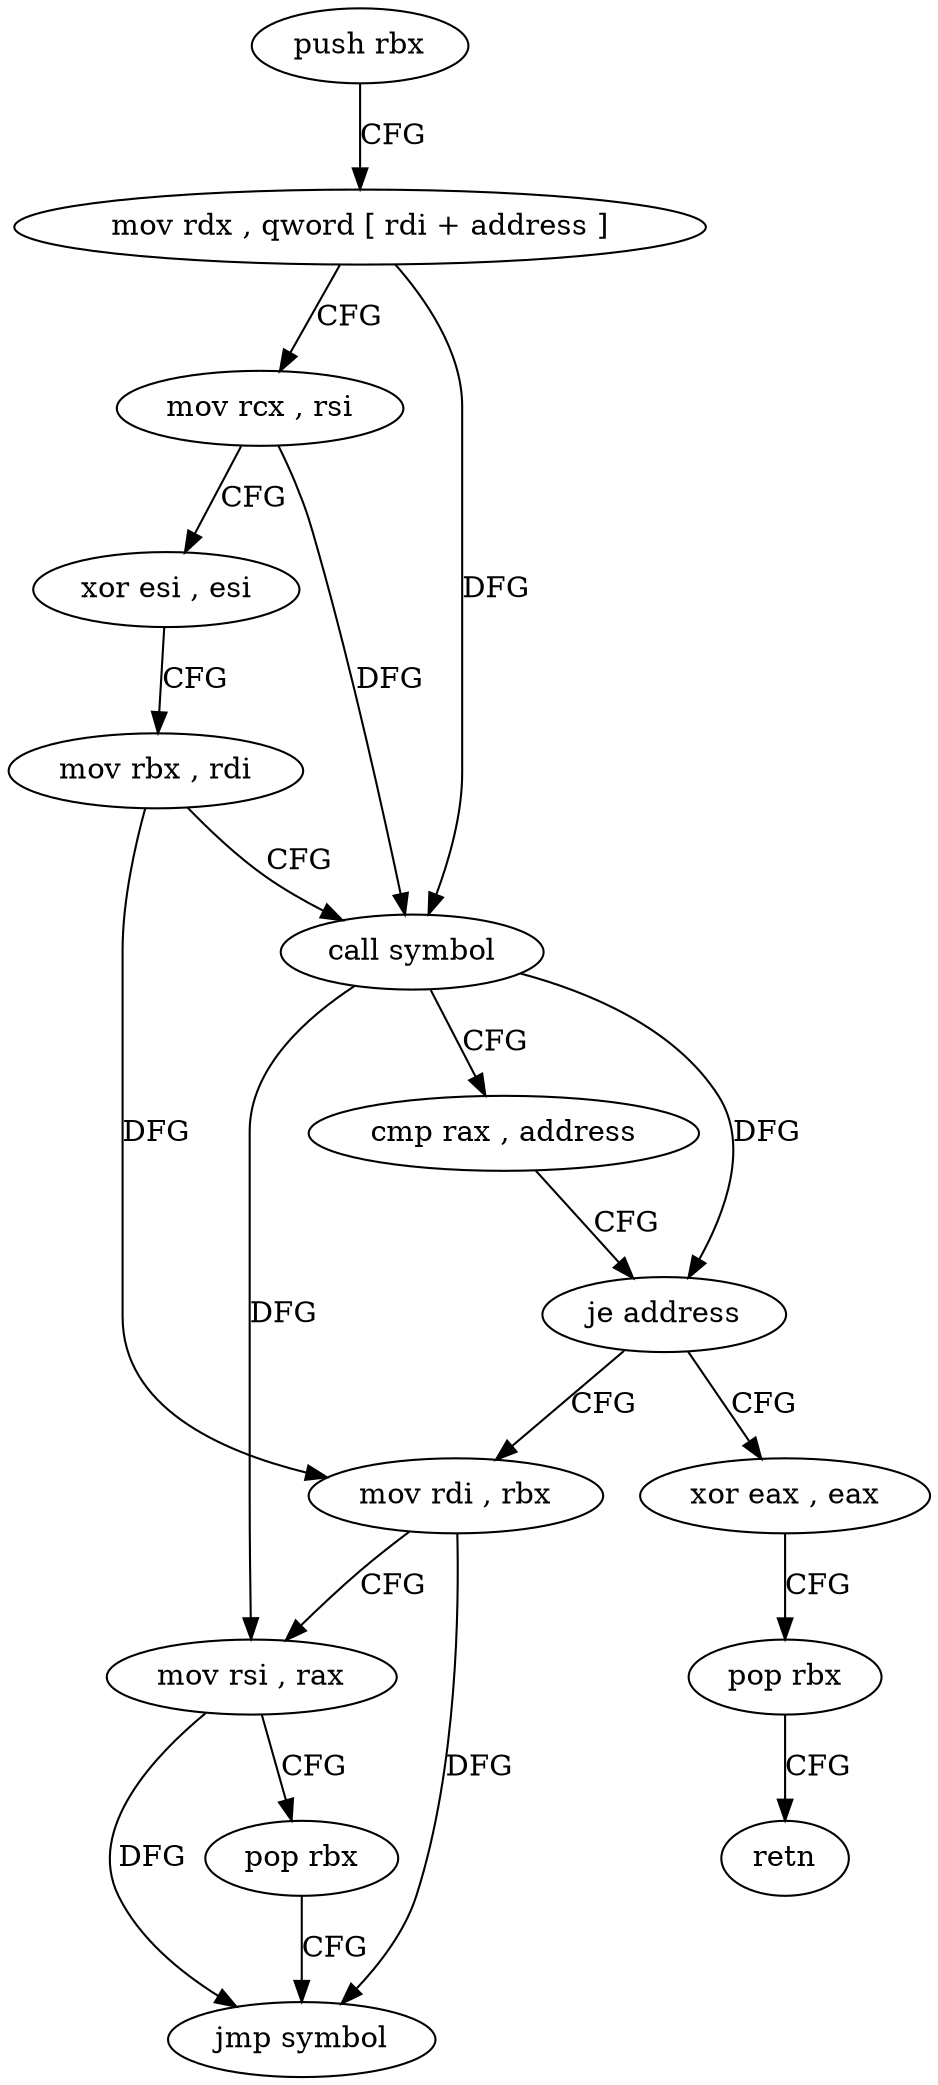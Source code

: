 digraph "func" {
"157728" [label = "push rbx" ]
"157729" [label = "mov rdx , qword [ rdi + address ]" ]
"157733" [label = "mov rcx , rsi" ]
"157736" [label = "xor esi , esi" ]
"157738" [label = "mov rbx , rdi" ]
"157741" [label = "call symbol" ]
"157746" [label = "cmp rax , address" ]
"157750" [label = "je address" ]
"157768" [label = "xor eax , eax" ]
"157752" [label = "mov rdi , rbx" ]
"157770" [label = "pop rbx" ]
"157771" [label = "retn" ]
"157755" [label = "mov rsi , rax" ]
"157758" [label = "pop rbx" ]
"157759" [label = "jmp symbol" ]
"157728" -> "157729" [ label = "CFG" ]
"157729" -> "157733" [ label = "CFG" ]
"157729" -> "157741" [ label = "DFG" ]
"157733" -> "157736" [ label = "CFG" ]
"157733" -> "157741" [ label = "DFG" ]
"157736" -> "157738" [ label = "CFG" ]
"157738" -> "157741" [ label = "CFG" ]
"157738" -> "157752" [ label = "DFG" ]
"157741" -> "157746" [ label = "CFG" ]
"157741" -> "157750" [ label = "DFG" ]
"157741" -> "157755" [ label = "DFG" ]
"157746" -> "157750" [ label = "CFG" ]
"157750" -> "157768" [ label = "CFG" ]
"157750" -> "157752" [ label = "CFG" ]
"157768" -> "157770" [ label = "CFG" ]
"157752" -> "157755" [ label = "CFG" ]
"157752" -> "157759" [ label = "DFG" ]
"157770" -> "157771" [ label = "CFG" ]
"157755" -> "157758" [ label = "CFG" ]
"157755" -> "157759" [ label = "DFG" ]
"157758" -> "157759" [ label = "CFG" ]
}
